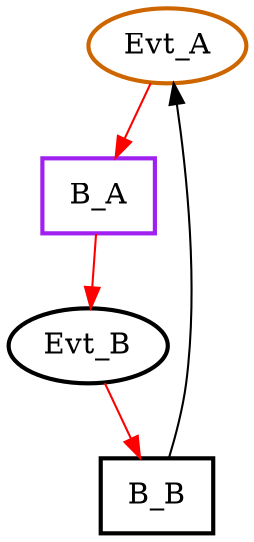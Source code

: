 digraph "pps-test5-0" {
  name="pps-test5-0"
  subgraph subgraph0 {
    node [cpu=0 pattern=A tperiod=200000000 toffs=0 fid=1 gid=5 sid=2 bpid=8 style=filled color=black fillcolor=white penwidth=2 shape=oval]
    Evt_A [type=tmsg patentry=1 evtno=15 par=1 color=darkorange3]
    B_A [type=block patexit=1 qlo=1 shape=rectangle color=purple]
    Evt_B [type=tmsg evtno=255 par=2]
    B_B [type=block shape=rectangle]
    edge [type=defdst color=red]
    Evt_A -> B_A -> Evt_B -> B_B
    edge [type=altdst color=black]
    B_B -> Evt_A
  }
}
